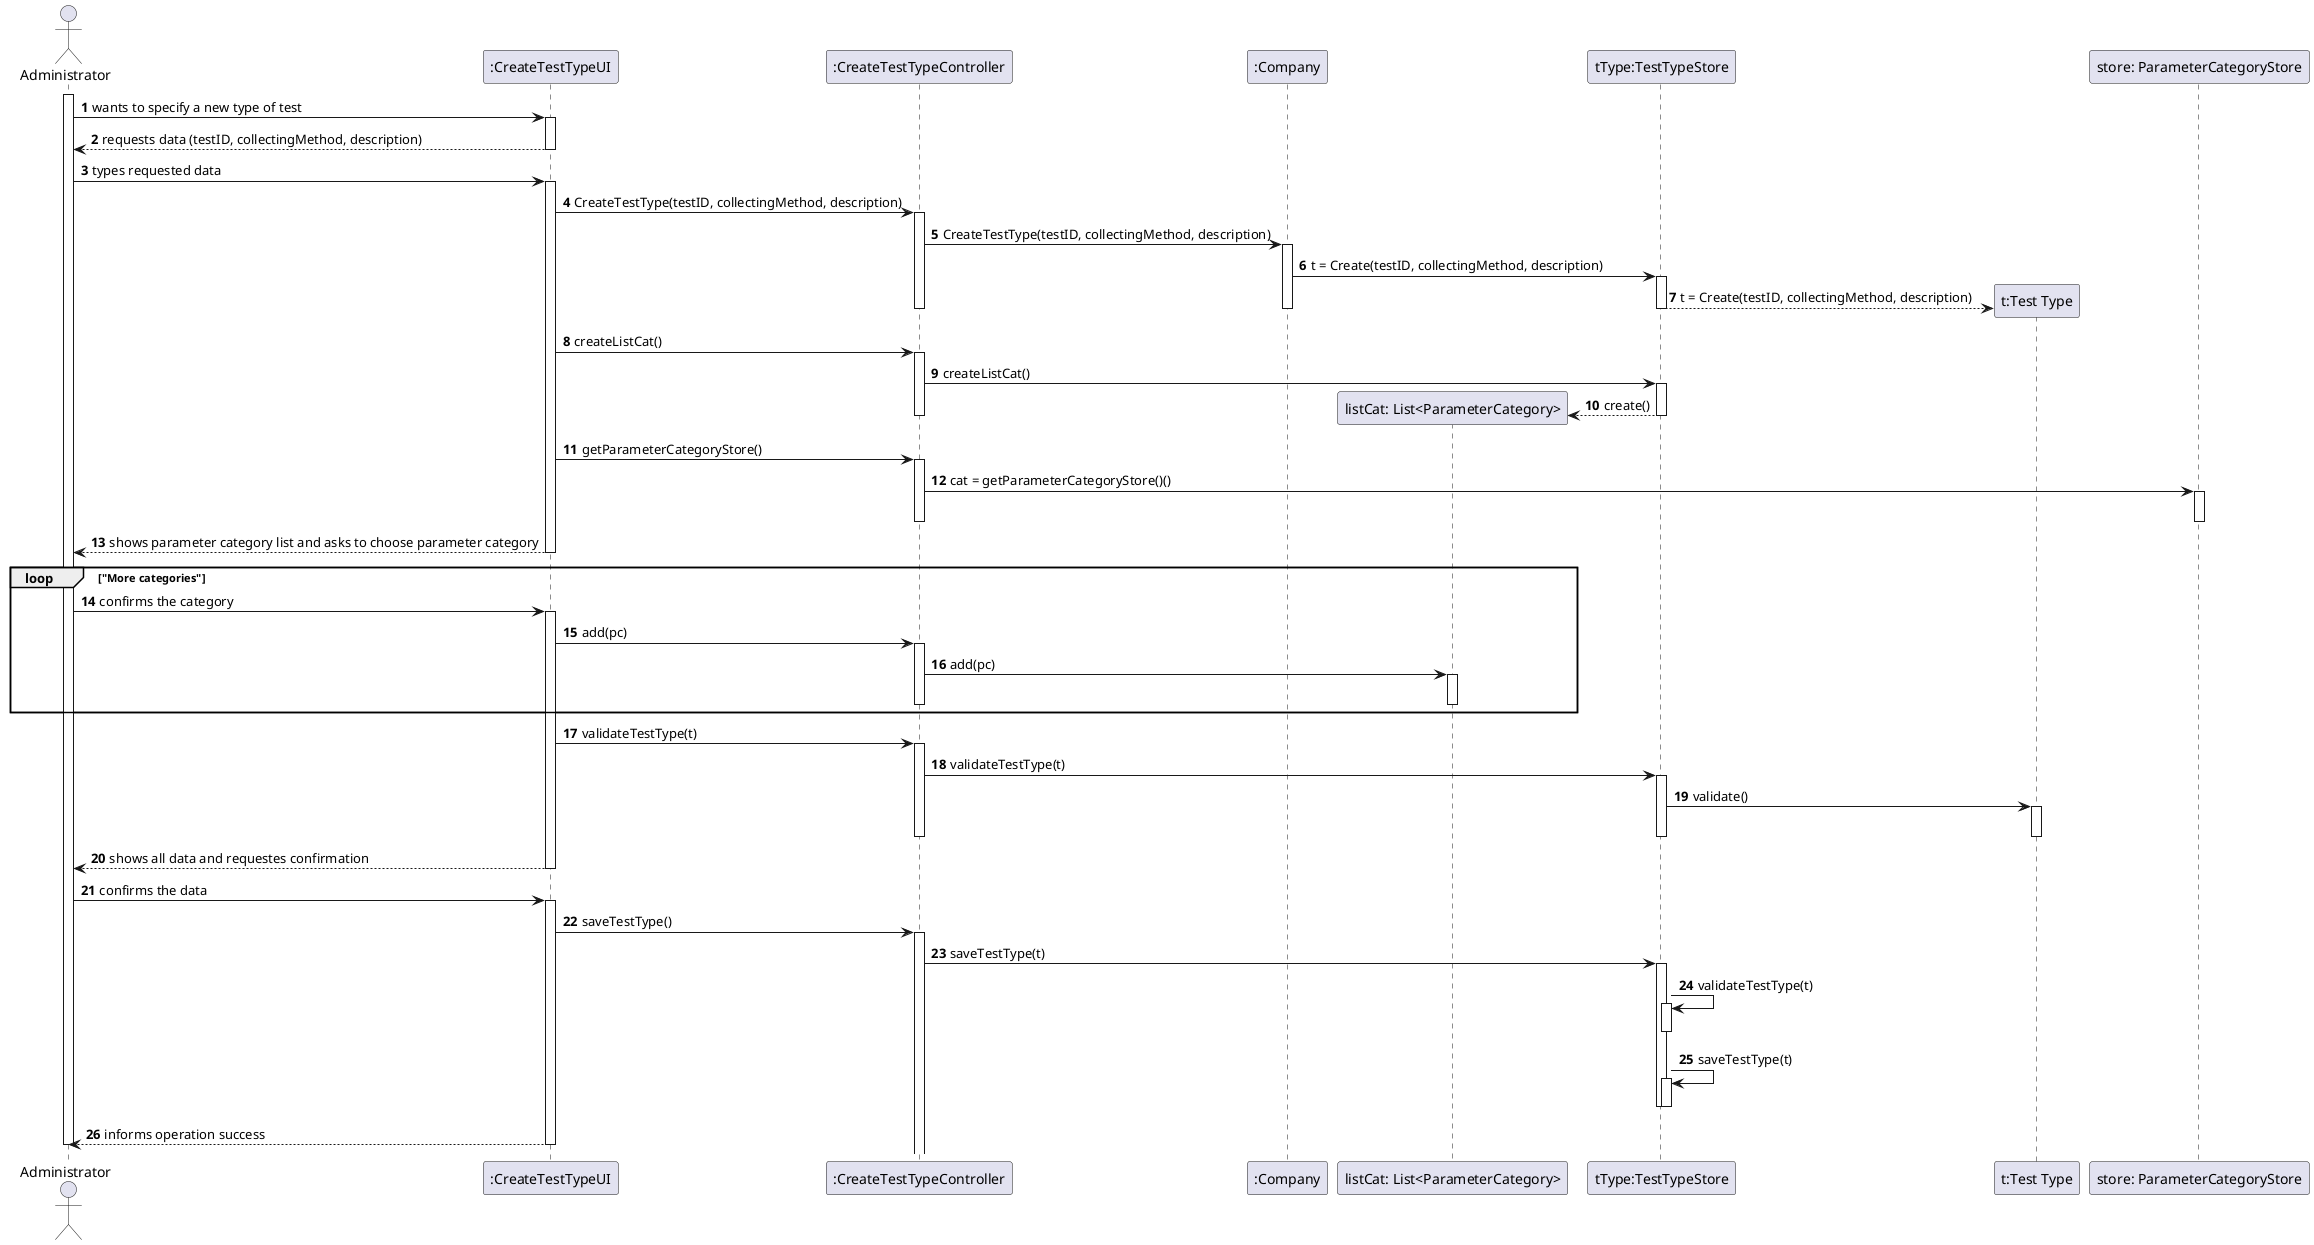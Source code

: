 @startuml
autonumber
actor Administrator as A
participant ":CreateTestTypeUI" as UI
participant ":CreateTestTypeController" as CTRL
participant ":Company" as C
participant "listCat: List<ParameterCategory>" as listCat
participant "tType:TestTypeStore" as STO
participant "t:Test Type" as T
participant "store: ParameterCategoryStore" as CAT

activate A
A -> UI: wants to specify a new type of test
activate UI
UI --> A: requests data (testID, collectingMethod, description)
deactivate UI
A -> UI: types requested data
activate UI
UI -> CTRL: CreateTestType(testID, collectingMethod, description)
activate CTRL
CTRL -> C: CreateTestType(testID, collectingMethod, description)
activate C
C -> STO: t = Create(testID, collectingMethod, description)
activate STO
STO--> T**: t = Create(testID, collectingMethod, description)

deactivate STO
deactivate C
deactivate CTRL

UI -> CTRL: createListCat()
activate CTRL
CTRL -> STO: createListCat()
activate STO
STO --> listCat**: create()
deactivate STO
deactivate CTRL

UI -> CTRL: getParameterCategoryStore()
activate CTRL
CTRL -> CAT : cat = getParameterCategoryStore()()
activate CAT
deactivate CAT
deactivate CTRL


UI --> A: shows parameter category list and asks to choose parameter category

deactivate UI
loop "More categories"
A -> UI: confirms the category
activate UI

UI -> CTRL: add(pc)
activate CTRL
CTRL->listCat: add(pc)
activate listCat
deactivate listCat
deactivate listCat
deactivate CTRL
end


UI ->CTRL: validateTestType(t)
activate CTRL
CTRL -> STO: validateTestType(t)
activate STO
STO -> T : validate()
activate T
deactivate T
deactivate STO
deactivate CTRL

UI --> A: shows all data and requestes confirmation
deactivate UI

A -> UI: confirms the data
activate UI




UI-> CTRL : saveTestType()
activate CTRL
CTRL -> STO: saveTestType(t)
activate STO
STO -> STO : validateTestType(t)
activate STO
deactivate STO
STO -> STO : saveTestType(t)
activate STO
deactivate STO
deactivate STO
UI --> A: informs operation success
deactivate UI
deactivate A


@enduml
